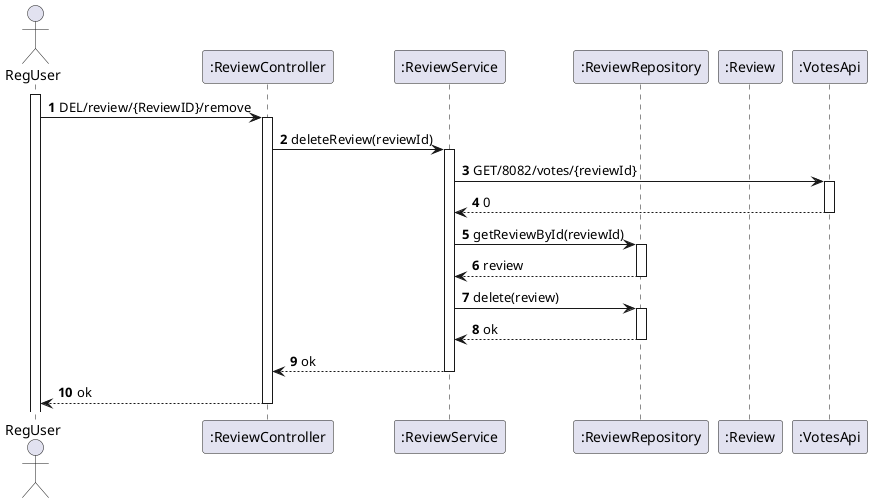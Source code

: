 @startuml
'https://plantuml.com/sequence-diagram

autoactivate on
autonumber

actor "RegUser" as User
participant ":ReviewController" as Ctrl
participant ":ReviewService" as Service
participant ":ReviewRepository" as Rep
participant ":Review" as rev
participant ":VotesApi" as Api

activate User


User -> Ctrl: DEL/review/{ReviewID}/remove
Ctrl -> Service: deleteReview(reviewId)
Service -> Api: GET/8082/votes/{reviewId}
Api --> Service: 0
Service -> Rep: getReviewById(reviewId)
Rep --> Service: review
Service ->Rep: delete(review)
Rep --> Service: ok
Service --> Ctrl: ok
Ctrl --> User: ok
@enduml
